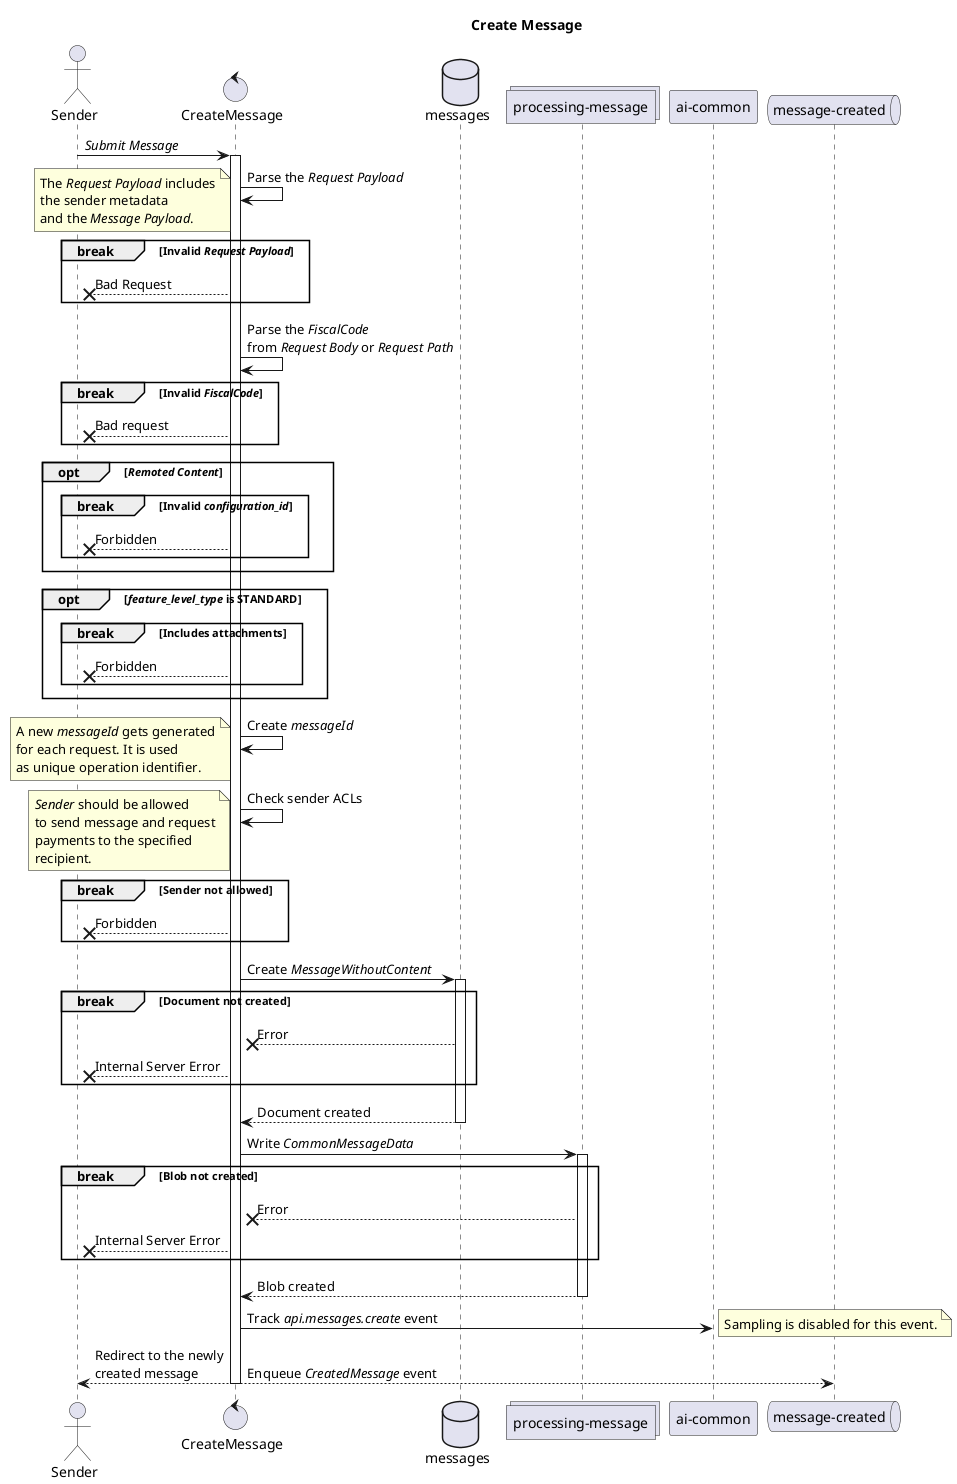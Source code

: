 @startuml create-message
!pragma teoz true

title Create Message

actor sender as "Sender"
control fn as "CreateMessage"
database db as "messages"
collections st as "processing-message"
participant ai as "ai-common"
queue q as "message-created"

sender -> fn ++: //Submit Message//

fn -> fn: Parse the //Request Payload//

note left
The //Request Payload// includes
the sender metadata
and the //Message Payload//.
end note

break Invalid //Request Payload//
  fn --x sender: Bad Request
end

fn -> fn: Parse the //FiscalCode// \nfrom //Request Body// or //Request Path//

break Invalid //FiscalCode//
  fn --x sender: Bad request
end

opt //Remoted Content//
  break Invalid //configuration_id//
    fn --x sender: Forbidden
  end
end

opt //feature_level_type// is STANDARD
  break Includes attachments
    fn --x sender: Forbidden
  end
end

fn -> fn: Create //messageId//

note left
A new //messageId// gets generated
for each request. It is used
as unique operation identifier.
end note

fn -> fn: Check sender ACLs

note left
//Sender// should be allowed
to send message and request
payments to the specified
recipient.
end note

break Sender not allowed
  fn --x sender: Forbidden
end

fn -> db ++: Create //MessageWithoutContent//

break Document not created
  db --x fn: Error
  fn --x sender: Internal Server Error
end

db --> fn --: Document created

fn -> st ++: Write //CommonMessageData//

break Blob not created
  st --x fn: Error
  fn --x sender: Internal Server Error
end

st --> fn --: Blob created

fn -> ai: Track //api.messages.create// event

note right: Sampling is disabled for this event.

fn --> sender: Redirect to the newly\ncreated message
& fn --> q --: Enqueue //CreatedMessage// event

@enduml
